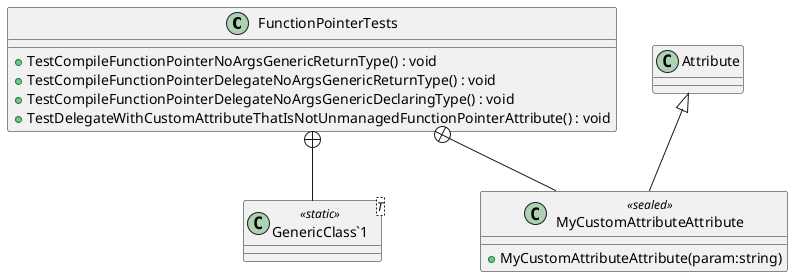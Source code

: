 @startuml
class FunctionPointerTests {
    + TestCompileFunctionPointerNoArgsGenericReturnType() : void
    + TestCompileFunctionPointerDelegateNoArgsGenericReturnType() : void
    + TestCompileFunctionPointerDelegateNoArgsGenericDeclaringType() : void
    + TestDelegateWithCustomAttributeThatIsNotUnmanagedFunctionPointerAttribute() : void
}
class "GenericClass`1"<T> <<static>> {
}
class MyCustomAttributeAttribute <<sealed>> {
    + MyCustomAttributeAttribute(param:string)
}
FunctionPointerTests +-- "GenericClass`1"
FunctionPointerTests +-- MyCustomAttributeAttribute
Attribute <|-- MyCustomAttributeAttribute
@enduml

